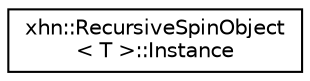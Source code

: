 digraph "Graphical Class Hierarchy"
{
  edge [fontname="Helvetica",fontsize="10",labelfontname="Helvetica",labelfontsize="10"];
  node [fontname="Helvetica",fontsize="10",shape=record];
  rankdir="LR";
  Node1 [label="xhn::RecursiveSpinObject\l\< T \>::Instance",height=0.2,width=0.4,color="black", fillcolor="white", style="filled",URL="$classxhn_1_1_recursive_spin_object_1_1_instance.html"];
}
